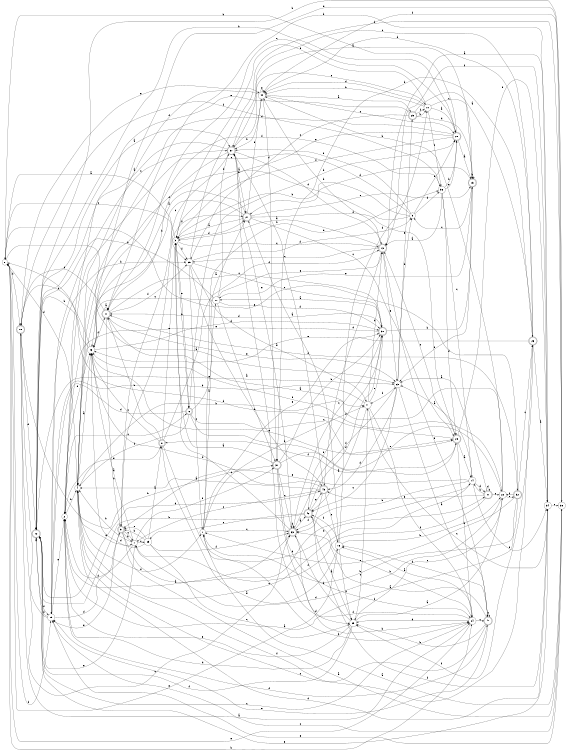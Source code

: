 digraph n37_5 {
__start0 [label="" shape="none"];

rankdir=LR;
size="8,5";

s0 [style="filled", color="black", fillcolor="white" shape="circle", label="0"];
s1 [style="filled", color="black", fillcolor="white" shape="circle", label="1"];
s2 [style="filled", color="black", fillcolor="white" shape="circle", label="2"];
s3 [style="filled", color="black", fillcolor="white" shape="circle", label="3"];
s4 [style="filled", color="black", fillcolor="white" shape="circle", label="4"];
s5 [style="filled", color="black", fillcolor="white" shape="circle", label="5"];
s6 [style="rounded,filled", color="black", fillcolor="white" shape="doublecircle", label="6"];
s7 [style="filled", color="black", fillcolor="white" shape="circle", label="7"];
s8 [style="rounded,filled", color="black", fillcolor="white" shape="doublecircle", label="8"];
s9 [style="rounded,filled", color="black", fillcolor="white" shape="doublecircle", label="9"];
s10 [style="filled", color="black", fillcolor="white" shape="circle", label="10"];
s11 [style="rounded,filled", color="black", fillcolor="white" shape="doublecircle", label="11"];
s12 [style="rounded,filled", color="black", fillcolor="white" shape="doublecircle", label="12"];
s13 [style="rounded,filled", color="black", fillcolor="white" shape="doublecircle", label="13"];
s14 [style="filled", color="black", fillcolor="white" shape="circle", label="14"];
s15 [style="rounded,filled", color="black", fillcolor="white" shape="doublecircle", label="15"];
s16 [style="filled", color="black", fillcolor="white" shape="circle", label="16"];
s17 [style="filled", color="black", fillcolor="white" shape="circle", label="17"];
s18 [style="rounded,filled", color="black", fillcolor="white" shape="doublecircle", label="18"];
s19 [style="filled", color="black", fillcolor="white" shape="circle", label="19"];
s20 [style="rounded,filled", color="black", fillcolor="white" shape="doublecircle", label="20"];
s21 [style="rounded,filled", color="black", fillcolor="white" shape="doublecircle", label="21"];
s22 [style="filled", color="black", fillcolor="white" shape="circle", label="22"];
s23 [style="filled", color="black", fillcolor="white" shape="circle", label="23"];
s24 [style="filled", color="black", fillcolor="white" shape="circle", label="24"];
s25 [style="rounded,filled", color="black", fillcolor="white" shape="doublecircle", label="25"];
s26 [style="rounded,filled", color="black", fillcolor="white" shape="doublecircle", label="26"];
s27 [style="rounded,filled", color="black", fillcolor="white" shape="doublecircle", label="27"];
s28 [style="rounded,filled", color="black", fillcolor="white" shape="doublecircle", label="28"];
s29 [style="filled", color="black", fillcolor="white" shape="circle", label="29"];
s30 [style="rounded,filled", color="black", fillcolor="white" shape="doublecircle", label="30"];
s31 [style="rounded,filled", color="black", fillcolor="white" shape="doublecircle", label="31"];
s32 [style="rounded,filled", color="black", fillcolor="white" shape="doublecircle", label="32"];
s33 [style="rounded,filled", color="black", fillcolor="white" shape="doublecircle", label="33"];
s34 [style="filled", color="black", fillcolor="white" shape="circle", label="34"];
s35 [style="filled", color="black", fillcolor="white" shape="circle", label="35"];
s36 [style="filled", color="black", fillcolor="white" shape="circle", label="36"];
s37 [style="rounded,filled", color="black", fillcolor="white" shape="doublecircle", label="37"];
s38 [style="filled", color="black", fillcolor="white" shape="circle", label="38"];
s39 [style="filled", color="black", fillcolor="white" shape="circle", label="39"];
s40 [style="rounded,filled", color="black", fillcolor="white" shape="doublecircle", label="40"];
s41 [style="filled", color="black", fillcolor="white" shape="circle", label="41"];
s42 [style="rounded,filled", color="black", fillcolor="white" shape="doublecircle", label="42"];
s43 [style="filled", color="black", fillcolor="white" shape="circle", label="43"];
s44 [style="filled", color="black", fillcolor="white" shape="circle", label="44"];
s45 [style="rounded,filled", color="black", fillcolor="white" shape="doublecircle", label="45"];
s0 -> s23 [label="a"];
s0 -> s24 [label="b"];
s0 -> s35 [label="c"];
s0 -> s18 [label="d"];
s0 -> s32 [label="e"];
s0 -> s19 [label="f"];
s1 -> s17 [label="a"];
s1 -> s41 [label="b"];
s1 -> s33 [label="c"];
s1 -> s36 [label="d"];
s1 -> s30 [label="e"];
s1 -> s24 [label="f"];
s2 -> s33 [label="a"];
s2 -> s4 [label="b"];
s2 -> s6 [label="c"];
s2 -> s43 [label="d"];
s2 -> s8 [label="e"];
s2 -> s40 [label="f"];
s3 -> s0 [label="a"];
s3 -> s6 [label="b"];
s3 -> s13 [label="c"];
s3 -> s27 [label="d"];
s3 -> s6 [label="e"];
s3 -> s35 [label="f"];
s4 -> s43 [label="a"];
s4 -> s41 [label="b"];
s4 -> s26 [label="c"];
s4 -> s0 [label="d"];
s4 -> s7 [label="e"];
s4 -> s1 [label="f"];
s5 -> s4 [label="a"];
s5 -> s3 [label="b"];
s5 -> s2 [label="c"];
s5 -> s36 [label="d"];
s5 -> s37 [label="e"];
s5 -> s20 [label="f"];
s6 -> s27 [label="a"];
s6 -> s20 [label="b"];
s6 -> s28 [label="c"];
s6 -> s19 [label="d"];
s6 -> s28 [label="e"];
s6 -> s4 [label="f"];
s7 -> s43 [label="a"];
s7 -> s4 [label="b"];
s7 -> s39 [label="c"];
s7 -> s2 [label="d"];
s7 -> s12 [label="e"];
s7 -> s31 [label="f"];
s8 -> s16 [label="a"];
s8 -> s11 [label="b"];
s8 -> s43 [label="c"];
s8 -> s21 [label="d"];
s8 -> s3 [label="e"];
s8 -> s13 [label="f"];
s9 -> s38 [label="a"];
s9 -> s7 [label="b"];
s9 -> s7 [label="c"];
s9 -> s14 [label="d"];
s9 -> s19 [label="e"];
s9 -> s27 [label="f"];
s10 -> s20 [label="a"];
s10 -> s44 [label="b"];
s10 -> s15 [label="c"];
s10 -> s44 [label="d"];
s10 -> s3 [label="e"];
s10 -> s36 [label="f"];
s11 -> s11 [label="a"];
s11 -> s9 [label="b"];
s11 -> s30 [label="c"];
s11 -> s18 [label="d"];
s11 -> s23 [label="e"];
s11 -> s35 [label="f"];
s12 -> s37 [label="a"];
s12 -> s20 [label="b"];
s12 -> s24 [label="c"];
s12 -> s45 [label="d"];
s12 -> s23 [label="e"];
s12 -> s19 [label="f"];
s13 -> s3 [label="a"];
s13 -> s44 [label="b"];
s13 -> s35 [label="c"];
s13 -> s45 [label="d"];
s13 -> s23 [label="e"];
s13 -> s40 [label="f"];
s14 -> s23 [label="a"];
s14 -> s33 [label="b"];
s14 -> s4 [label="c"];
s14 -> s21 [label="d"];
s14 -> s9 [label="e"];
s14 -> s34 [label="f"];
s15 -> s37 [label="a"];
s15 -> s15 [label="b"];
s15 -> s5 [label="c"];
s15 -> s27 [label="d"];
s15 -> s17 [label="e"];
s15 -> s23 [label="f"];
s16 -> s27 [label="a"];
s16 -> s22 [label="b"];
s16 -> s29 [label="c"];
s16 -> s10 [label="d"];
s16 -> s0 [label="e"];
s16 -> s42 [label="f"];
s17 -> s31 [label="a"];
s17 -> s12 [label="b"];
s17 -> s43 [label="c"];
s17 -> s30 [label="d"];
s17 -> s13 [label="e"];
s17 -> s37 [label="f"];
s18 -> s24 [label="a"];
s18 -> s31 [label="b"];
s18 -> s33 [label="c"];
s18 -> s12 [label="d"];
s18 -> s44 [label="e"];
s18 -> s36 [label="f"];
s19 -> s18 [label="a"];
s19 -> s35 [label="b"];
s19 -> s37 [label="c"];
s19 -> s9 [label="d"];
s19 -> s2 [label="e"];
s19 -> s12 [label="f"];
s20 -> s15 [label="a"];
s20 -> s0 [label="b"];
s20 -> s11 [label="c"];
s20 -> s4 [label="d"];
s20 -> s3 [label="e"];
s20 -> s3 [label="f"];
s21 -> s23 [label="a"];
s21 -> s14 [label="b"];
s21 -> s22 [label="c"];
s21 -> s21 [label="d"];
s21 -> s45 [label="e"];
s21 -> s7 [label="f"];
s22 -> s11 [label="a"];
s22 -> s44 [label="b"];
s22 -> s29 [label="c"];
s22 -> s7 [label="d"];
s22 -> s32 [label="e"];
s22 -> s43 [label="f"];
s23 -> s40 [label="a"];
s23 -> s5 [label="b"];
s23 -> s42 [label="c"];
s23 -> s45 [label="d"];
s23 -> s25 [label="e"];
s23 -> s41 [label="f"];
s24 -> s16 [label="a"];
s24 -> s42 [label="b"];
s24 -> s40 [label="c"];
s24 -> s29 [label="d"];
s24 -> s0 [label="e"];
s24 -> s37 [label="f"];
s25 -> s26 [label="a"];
s25 -> s10 [label="b"];
s25 -> s35 [label="c"];
s25 -> s15 [label="d"];
s25 -> s2 [label="e"];
s25 -> s10 [label="f"];
s26 -> s34 [label="a"];
s26 -> s31 [label="b"];
s26 -> s37 [label="c"];
s26 -> s44 [label="d"];
s26 -> s43 [label="e"];
s26 -> s29 [label="f"];
s27 -> s3 [label="a"];
s27 -> s4 [label="b"];
s27 -> s28 [label="c"];
s27 -> s28 [label="d"];
s27 -> s15 [label="e"];
s27 -> s44 [label="f"];
s28 -> s14 [label="a"];
s28 -> s24 [label="b"];
s28 -> s13 [label="c"];
s28 -> s0 [label="d"];
s28 -> s34 [label="e"];
s28 -> s8 [label="f"];
s29 -> s22 [label="a"];
s29 -> s33 [label="b"];
s29 -> s41 [label="c"];
s29 -> s2 [label="d"];
s29 -> s2 [label="e"];
s29 -> s12 [label="f"];
s30 -> s17 [label="a"];
s30 -> s15 [label="b"];
s30 -> s33 [label="c"];
s30 -> s11 [label="d"];
s30 -> s2 [label="e"];
s30 -> s42 [label="f"];
s31 -> s3 [label="a"];
s31 -> s30 [label="b"];
s31 -> s33 [label="c"];
s31 -> s29 [label="d"];
s31 -> s22 [label="e"];
s31 -> s24 [label="f"];
s32 -> s2 [label="a"];
s32 -> s1 [label="b"];
s32 -> s26 [label="c"];
s32 -> s11 [label="d"];
s32 -> s1 [label="e"];
s32 -> s22 [label="f"];
s33 -> s42 [label="a"];
s33 -> s24 [label="b"];
s33 -> s3 [label="c"];
s33 -> s33 [label="d"];
s33 -> s37 [label="e"];
s33 -> s23 [label="f"];
s34 -> s13 [label="a"];
s34 -> s11 [label="b"];
s34 -> s38 [label="c"];
s34 -> s4 [label="d"];
s34 -> s12 [label="e"];
s34 -> s13 [label="f"];
s35 -> s41 [label="a"];
s35 -> s45 [label="b"];
s35 -> s1 [label="c"];
s35 -> s5 [label="d"];
s35 -> s30 [label="e"];
s35 -> s38 [label="f"];
s36 -> s13 [label="a"];
s36 -> s20 [label="b"];
s36 -> s14 [label="c"];
s36 -> s28 [label="d"];
s36 -> s20 [label="e"];
s36 -> s43 [label="f"];
s37 -> s12 [label="a"];
s37 -> s27 [label="b"];
s37 -> s9 [label="c"];
s37 -> s13 [label="d"];
s37 -> s10 [label="e"];
s37 -> s11 [label="f"];
s38 -> s1 [label="a"];
s38 -> s12 [label="b"];
s38 -> s19 [label="c"];
s38 -> s43 [label="d"];
s38 -> s19 [label="e"];
s38 -> s44 [label="f"];
s39 -> s8 [label="a"];
s39 -> s9 [label="b"];
s39 -> s29 [label="c"];
s39 -> s43 [label="d"];
s39 -> s9 [label="e"];
s39 -> s33 [label="f"];
s40 -> s33 [label="a"];
s40 -> s29 [label="b"];
s40 -> s40 [label="c"];
s40 -> s16 [label="d"];
s40 -> s19 [label="e"];
s40 -> s4 [label="f"];
s41 -> s42 [label="a"];
s41 -> s19 [label="b"];
s41 -> s34 [label="c"];
s41 -> s13 [label="d"];
s41 -> s30 [label="e"];
s41 -> s24 [label="f"];
s42 -> s29 [label="a"];
s42 -> s12 [label="b"];
s42 -> s39 [label="c"];
s42 -> s30 [label="d"];
s42 -> s45 [label="e"];
s42 -> s34 [label="f"];
s43 -> s27 [label="a"];
s43 -> s12 [label="b"];
s43 -> s18 [label="c"];
s43 -> s30 [label="d"];
s43 -> s28 [label="e"];
s43 -> s11 [label="f"];
s44 -> s25 [label="a"];
s44 -> s37 [label="b"];
s44 -> s20 [label="c"];
s44 -> s31 [label="d"];
s44 -> s44 [label="e"];
s44 -> s4 [label="f"];
s45 -> s4 [label="a"];
s45 -> s37 [label="b"];
s45 -> s7 [label="c"];
s45 -> s43 [label="d"];
s45 -> s16 [label="e"];
s45 -> s33 [label="f"];

}